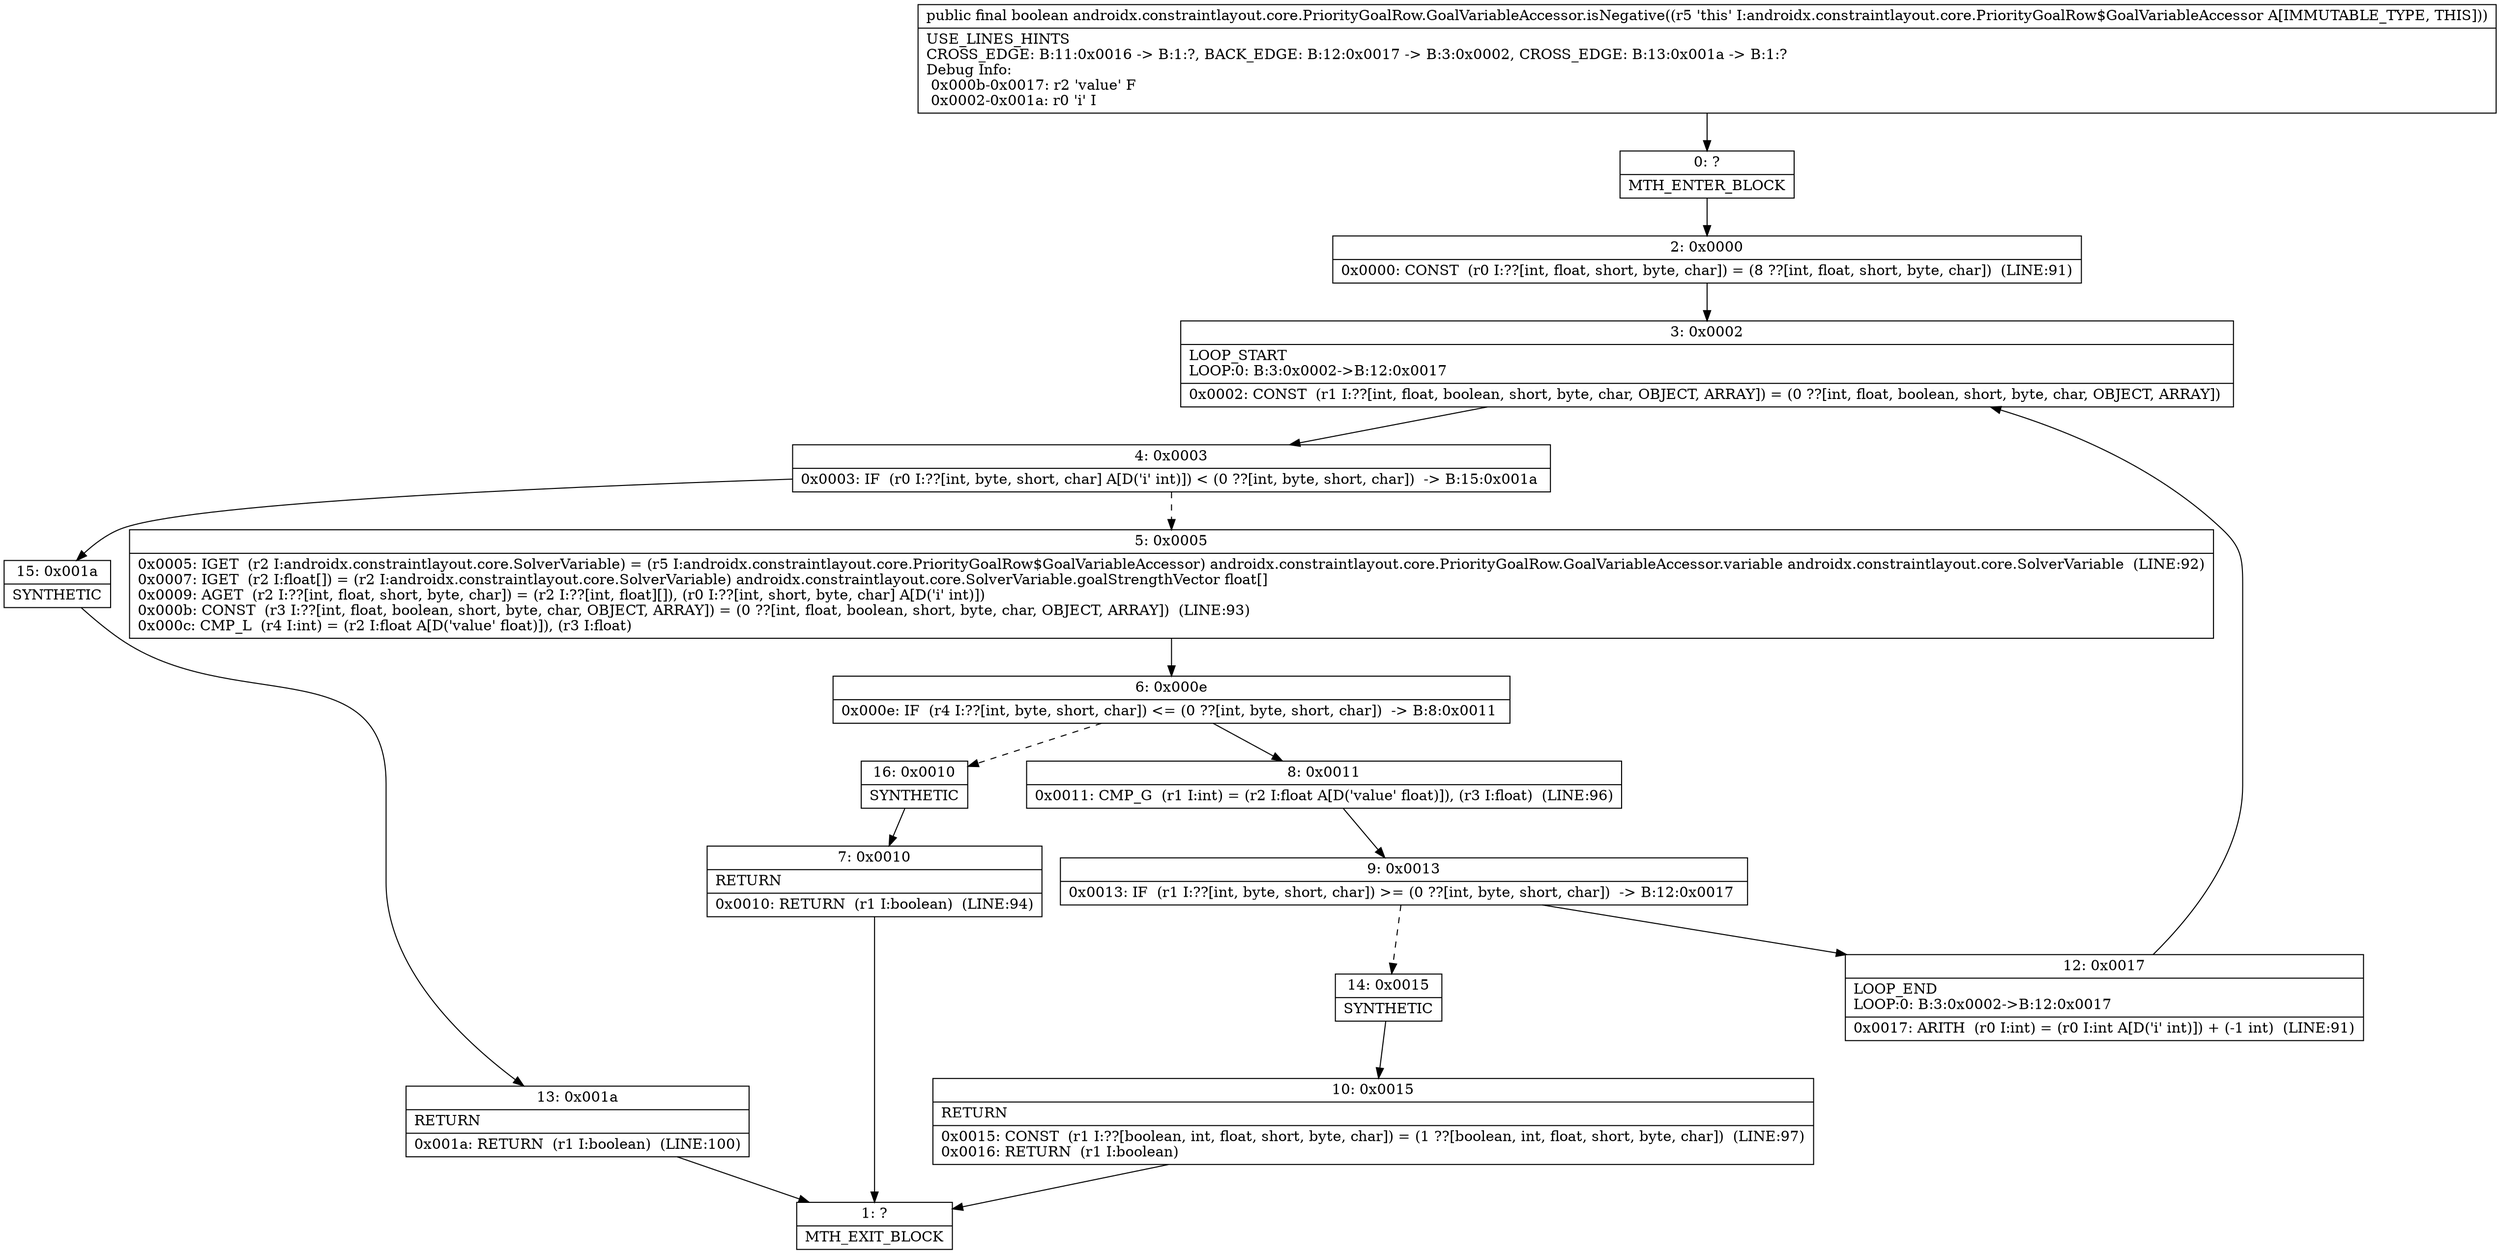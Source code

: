 digraph "CFG forandroidx.constraintlayout.core.PriorityGoalRow.GoalVariableAccessor.isNegative()Z" {
Node_0 [shape=record,label="{0\:\ ?|MTH_ENTER_BLOCK\l}"];
Node_2 [shape=record,label="{2\:\ 0x0000|0x0000: CONST  (r0 I:??[int, float, short, byte, char]) = (8 ??[int, float, short, byte, char])  (LINE:91)\l}"];
Node_3 [shape=record,label="{3\:\ 0x0002|LOOP_START\lLOOP:0: B:3:0x0002\-\>B:12:0x0017\l|0x0002: CONST  (r1 I:??[int, float, boolean, short, byte, char, OBJECT, ARRAY]) = (0 ??[int, float, boolean, short, byte, char, OBJECT, ARRAY]) \l}"];
Node_4 [shape=record,label="{4\:\ 0x0003|0x0003: IF  (r0 I:??[int, byte, short, char] A[D('i' int)]) \< (0 ??[int, byte, short, char])  \-\> B:15:0x001a \l}"];
Node_5 [shape=record,label="{5\:\ 0x0005|0x0005: IGET  (r2 I:androidx.constraintlayout.core.SolverVariable) = (r5 I:androidx.constraintlayout.core.PriorityGoalRow$GoalVariableAccessor) androidx.constraintlayout.core.PriorityGoalRow.GoalVariableAccessor.variable androidx.constraintlayout.core.SolverVariable  (LINE:92)\l0x0007: IGET  (r2 I:float[]) = (r2 I:androidx.constraintlayout.core.SolverVariable) androidx.constraintlayout.core.SolverVariable.goalStrengthVector float[] \l0x0009: AGET  (r2 I:??[int, float, short, byte, char]) = (r2 I:??[int, float][]), (r0 I:??[int, short, byte, char] A[D('i' int)]) \l0x000b: CONST  (r3 I:??[int, float, boolean, short, byte, char, OBJECT, ARRAY]) = (0 ??[int, float, boolean, short, byte, char, OBJECT, ARRAY])  (LINE:93)\l0x000c: CMP_L  (r4 I:int) = (r2 I:float A[D('value' float)]), (r3 I:float) \l}"];
Node_6 [shape=record,label="{6\:\ 0x000e|0x000e: IF  (r4 I:??[int, byte, short, char]) \<= (0 ??[int, byte, short, char])  \-\> B:8:0x0011 \l}"];
Node_8 [shape=record,label="{8\:\ 0x0011|0x0011: CMP_G  (r1 I:int) = (r2 I:float A[D('value' float)]), (r3 I:float)  (LINE:96)\l}"];
Node_9 [shape=record,label="{9\:\ 0x0013|0x0013: IF  (r1 I:??[int, byte, short, char]) \>= (0 ??[int, byte, short, char])  \-\> B:12:0x0017 \l}"];
Node_12 [shape=record,label="{12\:\ 0x0017|LOOP_END\lLOOP:0: B:3:0x0002\-\>B:12:0x0017\l|0x0017: ARITH  (r0 I:int) = (r0 I:int A[D('i' int)]) + (\-1 int)  (LINE:91)\l}"];
Node_14 [shape=record,label="{14\:\ 0x0015|SYNTHETIC\l}"];
Node_10 [shape=record,label="{10\:\ 0x0015|RETURN\l|0x0015: CONST  (r1 I:??[boolean, int, float, short, byte, char]) = (1 ??[boolean, int, float, short, byte, char])  (LINE:97)\l0x0016: RETURN  (r1 I:boolean) \l}"];
Node_1 [shape=record,label="{1\:\ ?|MTH_EXIT_BLOCK\l}"];
Node_16 [shape=record,label="{16\:\ 0x0010|SYNTHETIC\l}"];
Node_7 [shape=record,label="{7\:\ 0x0010|RETURN\l|0x0010: RETURN  (r1 I:boolean)  (LINE:94)\l}"];
Node_15 [shape=record,label="{15\:\ 0x001a|SYNTHETIC\l}"];
Node_13 [shape=record,label="{13\:\ 0x001a|RETURN\l|0x001a: RETURN  (r1 I:boolean)  (LINE:100)\l}"];
MethodNode[shape=record,label="{public final boolean androidx.constraintlayout.core.PriorityGoalRow.GoalVariableAccessor.isNegative((r5 'this' I:androidx.constraintlayout.core.PriorityGoalRow$GoalVariableAccessor A[IMMUTABLE_TYPE, THIS]))  | USE_LINES_HINTS\lCROSS_EDGE: B:11:0x0016 \-\> B:1:?, BACK_EDGE: B:12:0x0017 \-\> B:3:0x0002, CROSS_EDGE: B:13:0x001a \-\> B:1:?\lDebug Info:\l  0x000b\-0x0017: r2 'value' F\l  0x0002\-0x001a: r0 'i' I\l}"];
MethodNode -> Node_0;Node_0 -> Node_2;
Node_2 -> Node_3;
Node_3 -> Node_4;
Node_4 -> Node_5[style=dashed];
Node_4 -> Node_15;
Node_5 -> Node_6;
Node_6 -> Node_8;
Node_6 -> Node_16[style=dashed];
Node_8 -> Node_9;
Node_9 -> Node_12;
Node_9 -> Node_14[style=dashed];
Node_12 -> Node_3;
Node_14 -> Node_10;
Node_10 -> Node_1;
Node_16 -> Node_7;
Node_7 -> Node_1;
Node_15 -> Node_13;
Node_13 -> Node_1;
}

